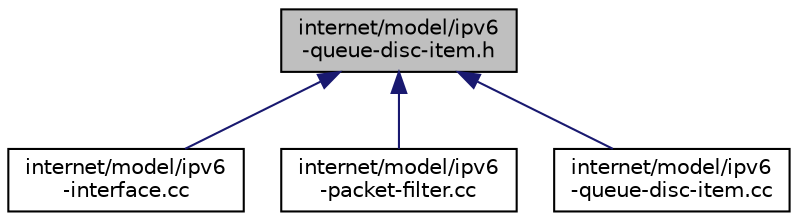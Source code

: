 digraph "internet/model/ipv6-queue-disc-item.h"
{
  edge [fontname="Helvetica",fontsize="10",labelfontname="Helvetica",labelfontsize="10"];
  node [fontname="Helvetica",fontsize="10",shape=record];
  Node1 [label="internet/model/ipv6\l-queue-disc-item.h",height=0.2,width=0.4,color="black", fillcolor="grey75", style="filled", fontcolor="black"];
  Node1 -> Node2 [dir="back",color="midnightblue",fontsize="10",style="solid"];
  Node2 [label="internet/model/ipv6\l-interface.cc",height=0.2,width=0.4,color="black", fillcolor="white", style="filled",URL="$df/d18/ipv6-interface_8cc.html"];
  Node1 -> Node3 [dir="back",color="midnightblue",fontsize="10",style="solid"];
  Node3 [label="internet/model/ipv6\l-packet-filter.cc",height=0.2,width=0.4,color="black", fillcolor="white", style="filled",URL="$d1/dac/ipv6-packet-filter_8cc.html"];
  Node1 -> Node4 [dir="back",color="midnightblue",fontsize="10",style="solid"];
  Node4 [label="internet/model/ipv6\l-queue-disc-item.cc",height=0.2,width=0.4,color="black", fillcolor="white", style="filled",URL="$de/d09/ipv6-queue-disc-item_8cc.html"];
}
